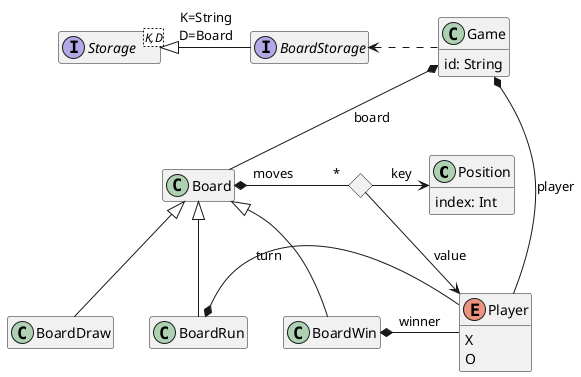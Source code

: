 @startuml
'https://plantuml.com/class-diagram

hide empty members

class Position {
    index: Int
}

enum Player {
    X
    O
}

class Board

diamond Move
Move -> Position : key
Move -> Player: value
Board *- "*" Move : "moves           "

Board <|-- BoardDraw
Board <|-- BoardWin
Board <|-- BoardRun

BoardRun *- Player : turn
BoardWin *- Player : winner

class Game {
   id: String
}
Game *-- Board : board
Game *-- Player: player
Game .left.> BoardStorage : "          "
interface Storage<K,D> { }
interface BoardStorage
Storage <|-right- BoardStorage : "K=String\nD=Board"
@enduml